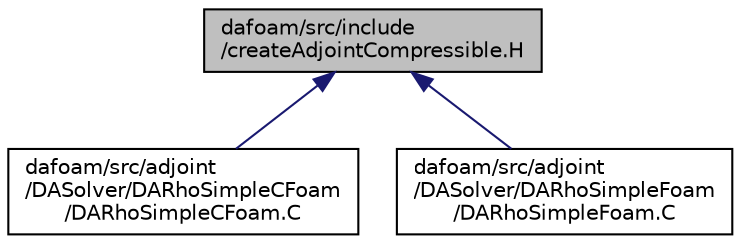 digraph "dafoam/src/include/createAdjointCompressible.H"
{
  bgcolor="transparent";
  edge [fontname="Helvetica",fontsize="10",labelfontname="Helvetica",labelfontsize="10"];
  node [fontname="Helvetica",fontsize="10",shape=record];
  Node1 [label="dafoam/src/include\l/createAdjointCompressible.H",height=0.2,width=0.4,color="black", fillcolor="grey75", style="filled", fontcolor="black"];
  Node1 -> Node2 [dir="back",color="midnightblue",fontsize="10",style="solid",fontname="Helvetica"];
  Node2 [label="dafoam/src/adjoint\l/DASolver/DARhoSimpleCFoam\l/DARhoSimpleCFoam.C",height=0.2,width=0.4,color="black",URL="$DARhoSimpleCFoam_8C.html"];
  Node1 -> Node3 [dir="back",color="midnightblue",fontsize="10",style="solid",fontname="Helvetica"];
  Node3 [label="dafoam/src/adjoint\l/DASolver/DARhoSimpleFoam\l/DARhoSimpleFoam.C",height=0.2,width=0.4,color="black",URL="$DARhoSimpleFoam_8C.html"];
}
